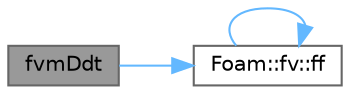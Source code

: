 digraph "fvmDdt"
{
 // LATEX_PDF_SIZE
  bgcolor="transparent";
  edge [fontname=Helvetica,fontsize=10,labelfontname=Helvetica,labelfontsize=10];
  node [fontname=Helvetica,fontsize=10,shape=box,height=0.2,width=0.4];
  rankdir="LR";
  Node1 [id="Node000001",label="fvmDdt",height=0.2,width=0.4,color="gray40", fillcolor="grey60", style="filled", fontcolor="black",tooltip=" "];
  Node1 -> Node2 [id="edge1_Node000001_Node000002",color="steelblue1",style="solid",tooltip=" "];
  Node2 [id="Node000002",label="Foam::fv::ff",height=0.2,width=0.4,color="grey40", fillcolor="white", style="filled",URL="$namespaceFoam_1_1fv.html#a04a1884adf1295d054248a25524a4d96",tooltip=" "];
  Node2 -> Node2 [id="edge2_Node000002_Node000002",color="steelblue1",style="solid",tooltip=" "];
}
